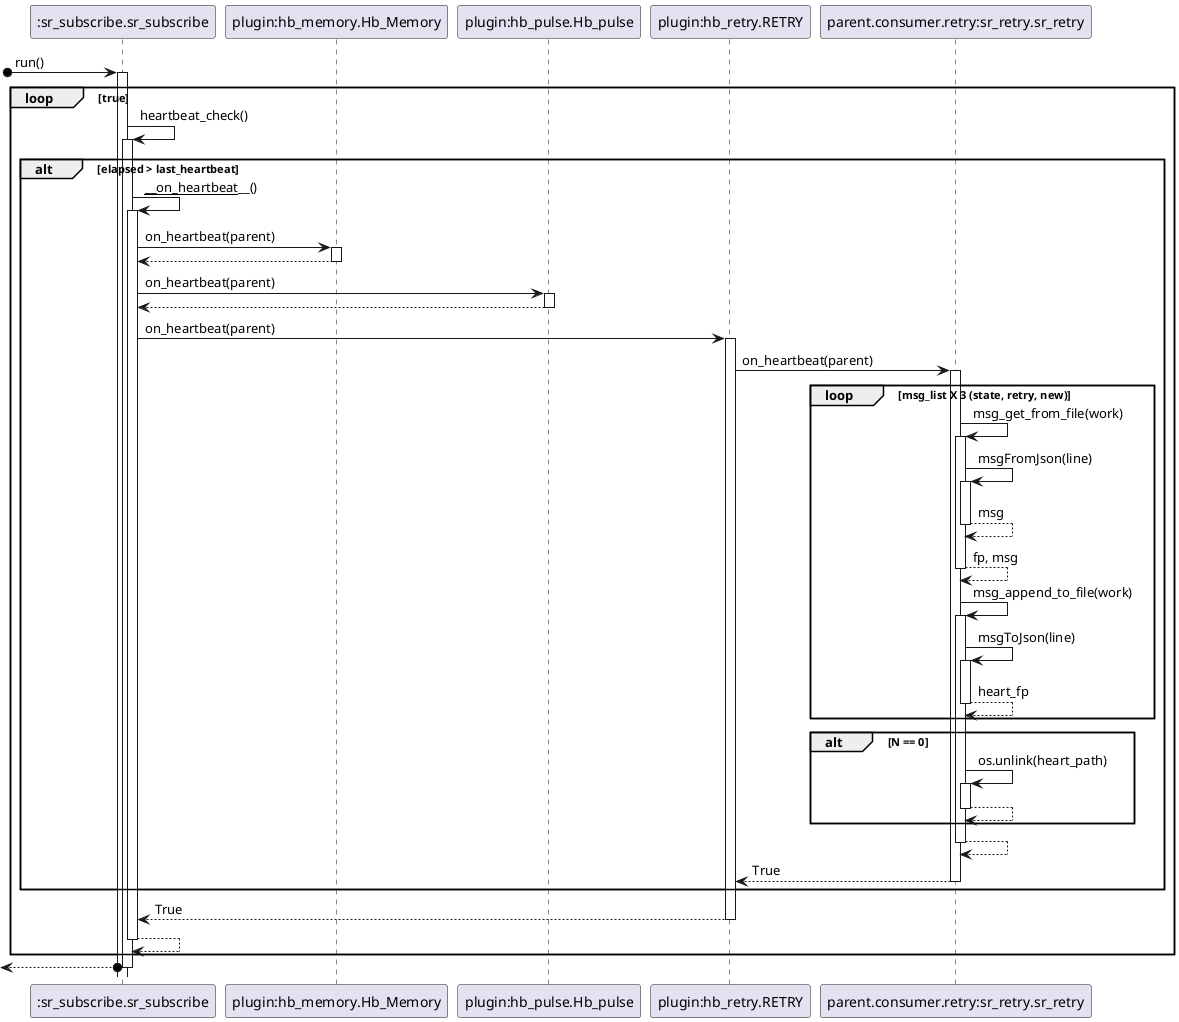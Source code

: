 @startuml
participant ":sr_subscribe.sr_subscribe" as ss
participant "plugin:hb_memory.Hb_Memory" as hbm
participant "plugin:hb_pulse.Hb_pulse" as hbp
participant "plugin:hb_retry.RETRY" as hbr
participant "parent.consumer.retry:sr_retry.sr_retry" as sr

''''''Heartbeat run''''''
[o-> ss: run()
loop true
 activate ss
 ss -> ss: heartbeat_check()
  activate ss
  alt elapsed > last_heartbeat
   ss -> ss: ____on_heartbeat____()
    activate ss
     ss -> hbm: on_heartbeat(parent)
      activate hbm
      return
     ss -> hbp: on_heartbeat(parent)
      activate hbp
      return
     ss -> hbr: on_heartbeat(parent)
      activate hbr
      hbr -> sr: on_heartbeat(parent)
       activate sr
       loop msg_list X 3 (state, retry, new)
        sr -> sr: msg_get_from_file(work)
         activate sr
         sr -> sr: msgFromJson(line)
          activate sr
          return msg
         return fp, msg
        sr -> sr: msg_append_to_file(work)
         activate sr
         sr -> sr: msgToJson(line)
          activate sr
          return heart_fp
       end loop
        alt N == 0
         sr -> sr: os.unlink(heart_path)
         activate sr
         return
        end alt
      return
    return True
  end alt
  return True
 return
end loop
[<--o ss
deactivate ss
@enduml